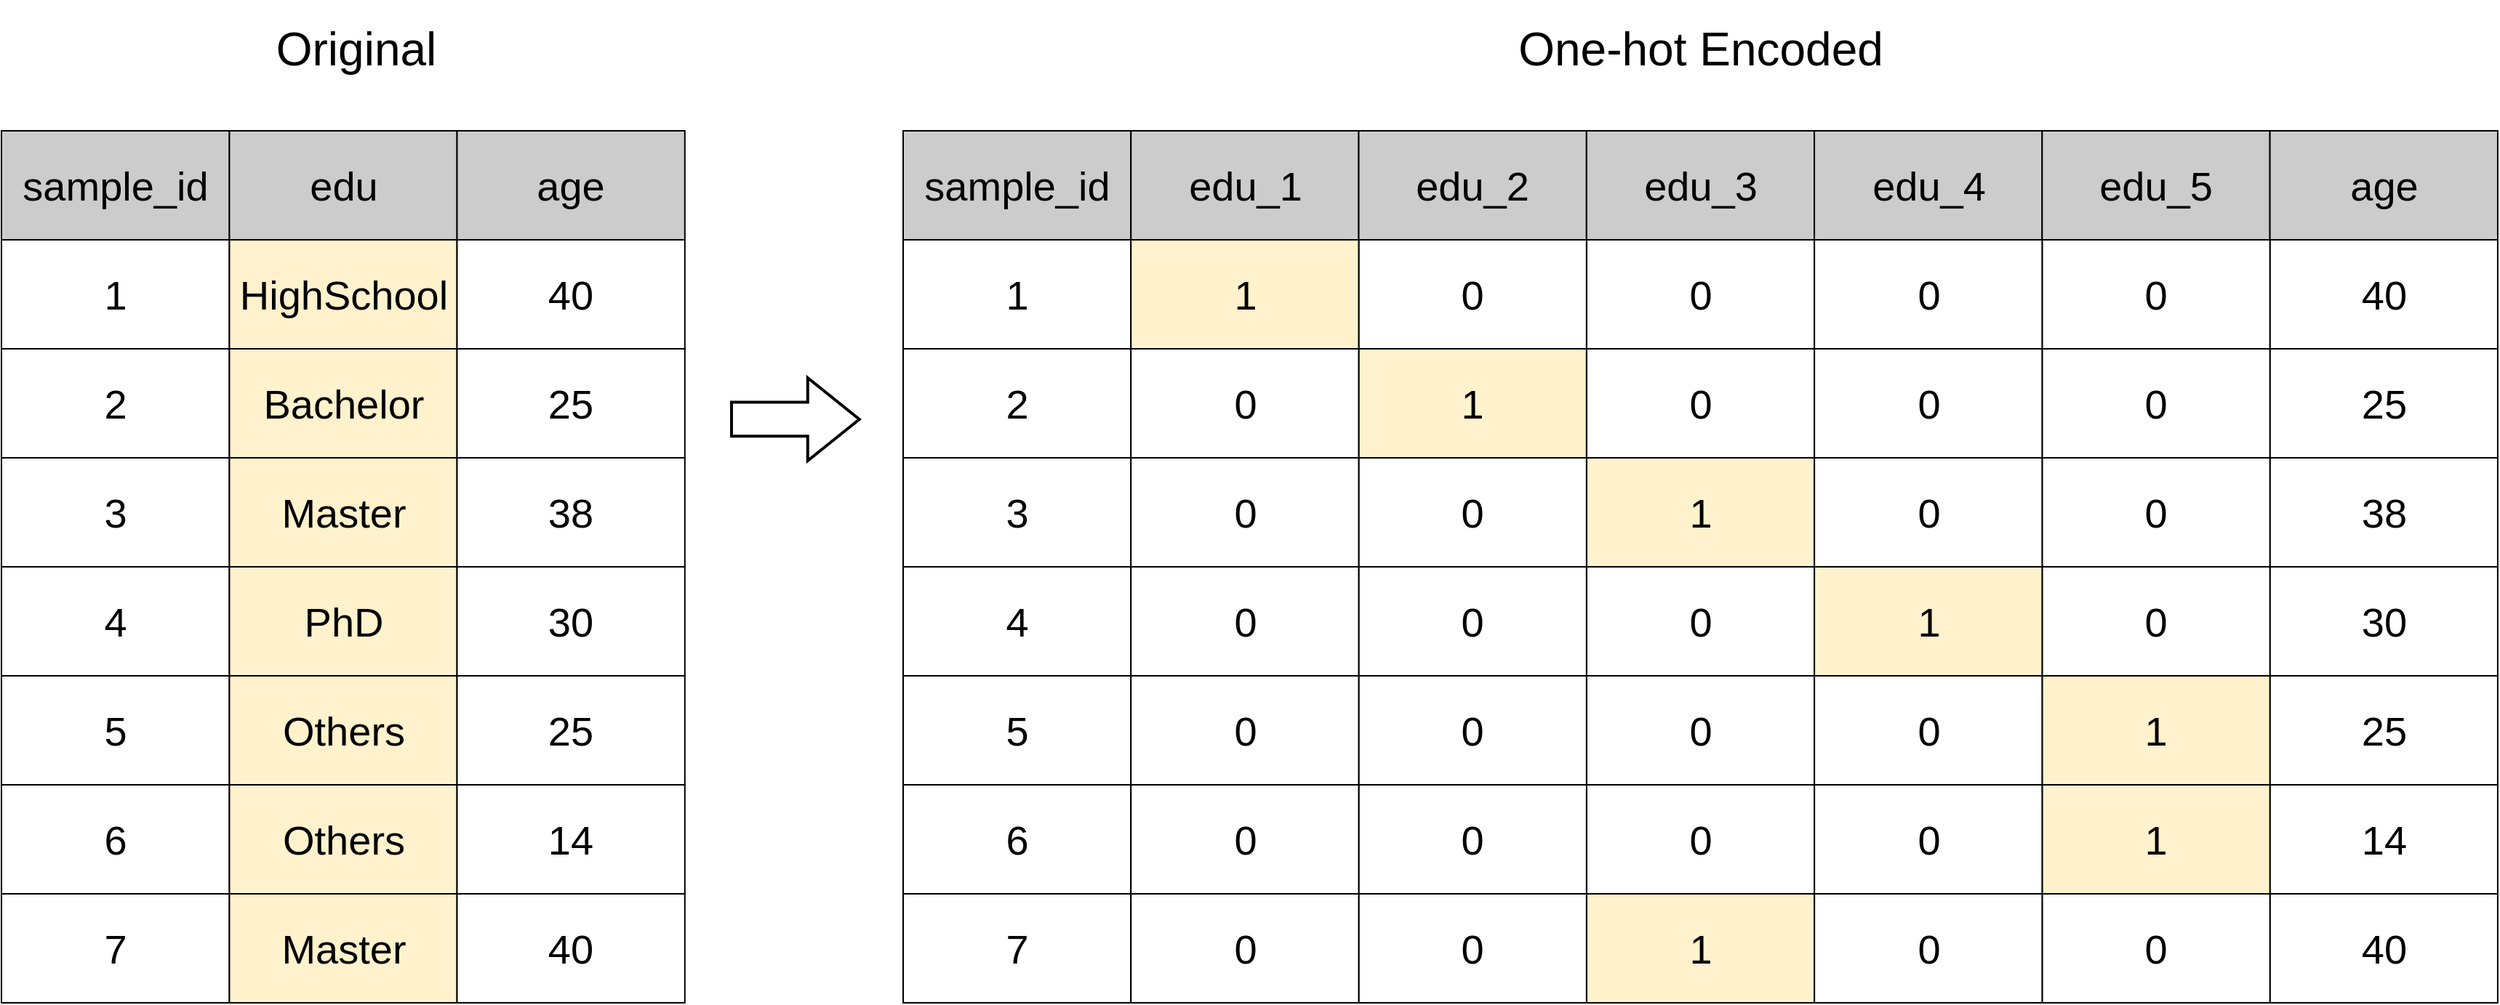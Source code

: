 <mxfile version="27.1.6">
  <diagram name="第 1 页" id="UjdoN_yO7u_s7miZdj-9">
    <mxGraphModel dx="2525" dy="1645" grid="1" gridSize="10" guides="1" tooltips="1" connect="1" arrows="1" fold="1" page="1" pageScale="1" pageWidth="827" pageHeight="1169" math="0" shadow="0">
      <root>
        <mxCell id="0" />
        <mxCell id="1" parent="0" />
        <mxCell id="mAtXb0K_o6JOtv1EFaET-74" value="One-hot Encoded" style="text;html=1;align=center;verticalAlign=middle;whiteSpace=wrap;rounded=0;fontSize=32;" parent="1" vertex="1">
          <mxGeometry x="1236.95" y="200" width="378.53" height="67.24" as="geometry" />
        </mxCell>
        <mxCell id="mAtXb0K_o6JOtv1EFaET-14" value="Original" style="text;html=1;align=center;verticalAlign=middle;whiteSpace=wrap;rounded=0;fontSize=32;" parent="1" vertex="1">
          <mxGeometry x="450" y="200" width="104.42" height="67.24" as="geometry" />
        </mxCell>
        <mxCell id="mAtXb0K_o6JOtv1EFaET-3" value="edu" style="rounded=0;whiteSpace=wrap;html=1;fontSize=28;fillColor=#CCCCCC;" parent="1" vertex="1">
          <mxGeometry x="414.635" y="290" width="156.635" height="75" as="geometry" />
        </mxCell>
        <mxCell id="mAtXb0K_o6JOtv1EFaET-9" value="HighSchool" style="rounded=0;whiteSpace=wrap;html=1;fontSize=28;fillColor=#FFF2CC;gradientColor=none;fillStyle=auto;" parent="1" vertex="1">
          <mxGeometry x="414.635" y="365.0" width="156.635" height="75" as="geometry" />
        </mxCell>
        <mxCell id="mAtXb0K_o6JOtv1EFaET-10" value="Bachelor" style="rounded=0;whiteSpace=wrap;html=1;fontSize=28;fillColor=#FFF2CC;gradientColor=none;fillStyle=auto;" parent="1" vertex="1">
          <mxGeometry x="414.635" y="440.0" width="156.635" height="75" as="geometry" />
        </mxCell>
        <mxCell id="mAtXb0K_o6JOtv1EFaET-11" value="Master" style="rounded=0;whiteSpace=wrap;html=1;fontSize=28;fillColor=#FFF2CC;gradientColor=none;fillStyle=auto;" parent="1" vertex="1">
          <mxGeometry x="414.635" y="515" width="156.635" height="75" as="geometry" />
        </mxCell>
        <mxCell id="mAtXb0K_o6JOtv1EFaET-12" value="PhD" style="rounded=0;whiteSpace=wrap;html=1;fontSize=28;fillColor=#FFF2CC;gradientColor=none;fillStyle=auto;" parent="1" vertex="1">
          <mxGeometry x="414.635" y="590" width="156.635" height="75" as="geometry" />
        </mxCell>
        <mxCell id="mAtXb0K_o6JOtv1EFaET-13" value="Others" style="rounded=0;whiteSpace=wrap;html=1;fontSize=28;fillColor=#FFF2CC;gradientColor=none;fillStyle=auto;" parent="1" vertex="1">
          <mxGeometry x="414.635" y="665" width="156.635" height="75" as="geometry" />
        </mxCell>
        <mxCell id="mAtXb0K_o6JOtv1EFaET-15" value="sample_id" style="rounded=0;whiteSpace=wrap;html=1;fontSize=28;fillColor=#CCCCCC;" parent="1" vertex="1">
          <mxGeometry x="258" y="290" width="156.635" height="75" as="geometry" />
        </mxCell>
        <mxCell id="mAtXb0K_o6JOtv1EFaET-16" value="1" style="rounded=0;whiteSpace=wrap;html=1;fontSize=28;fillColor=#FFFFFF;" parent="1" vertex="1">
          <mxGeometry x="258" y="365.0" width="156.635" height="75" as="geometry" />
        </mxCell>
        <mxCell id="mAtXb0K_o6JOtv1EFaET-17" value="2" style="rounded=0;whiteSpace=wrap;html=1;fontSize=28;fillColor=#FFFFFF;" parent="1" vertex="1">
          <mxGeometry x="258" y="440.0" width="156.635" height="75" as="geometry" />
        </mxCell>
        <mxCell id="mAtXb0K_o6JOtv1EFaET-18" value="3" style="rounded=0;whiteSpace=wrap;html=1;fontSize=28;fillColor=#FFFFFF;" parent="1" vertex="1">
          <mxGeometry x="258" y="515" width="156.635" height="75" as="geometry" />
        </mxCell>
        <mxCell id="mAtXb0K_o6JOtv1EFaET-19" value="4" style="rounded=0;whiteSpace=wrap;html=1;fontSize=28;fillColor=#FFFFFF;" parent="1" vertex="1">
          <mxGeometry x="258" y="590" width="156.635" height="75" as="geometry" />
        </mxCell>
        <mxCell id="mAtXb0K_o6JOtv1EFaET-20" value="5" style="rounded=0;whiteSpace=wrap;html=1;fontSize=28;fillColor=#FFFFFF;" parent="1" vertex="1">
          <mxGeometry x="258" y="665" width="156.635" height="75" as="geometry" />
        </mxCell>
        <mxCell id="mAtXb0K_o6JOtv1EFaET-21" value="age" style="rounded=0;whiteSpace=wrap;html=1;fontSize=28;fillColor=#CCCCCC;" parent="1" vertex="1">
          <mxGeometry x="571.269" y="290" width="156.635" height="75" as="geometry" />
        </mxCell>
        <mxCell id="mAtXb0K_o6JOtv1EFaET-22" value="40" style="rounded=0;whiteSpace=wrap;html=1;fontSize=28;fillColor=#FFFFFF;" parent="1" vertex="1">
          <mxGeometry x="571.269" y="365.0" width="156.635" height="75" as="geometry" />
        </mxCell>
        <mxCell id="mAtXb0K_o6JOtv1EFaET-23" value="25" style="rounded=0;whiteSpace=wrap;html=1;fontSize=28;fillColor=#FFFFFF;" parent="1" vertex="1">
          <mxGeometry x="571.269" y="440.0" width="156.635" height="75" as="geometry" />
        </mxCell>
        <mxCell id="mAtXb0K_o6JOtv1EFaET-24" value="38" style="rounded=0;whiteSpace=wrap;html=1;fontSize=28;fillColor=#FFFFFF;" parent="1" vertex="1">
          <mxGeometry x="571.269" y="515" width="156.635" height="75" as="geometry" />
        </mxCell>
        <mxCell id="mAtXb0K_o6JOtv1EFaET-25" value="30" style="rounded=0;whiteSpace=wrap;html=1;fontSize=28;fillColor=#FFFFFF;" parent="1" vertex="1">
          <mxGeometry x="571.269" y="590" width="156.635" height="75" as="geometry" />
        </mxCell>
        <mxCell id="mAtXb0K_o6JOtv1EFaET-26" value="25" style="rounded=0;whiteSpace=wrap;html=1;fontSize=28;fillColor=#FFFFFF;" parent="1" vertex="1">
          <mxGeometry x="571.269" y="665" width="156.635" height="75" as="geometry" />
        </mxCell>
        <mxCell id="mAtXb0K_o6JOtv1EFaET-27" value="sample_id" style="rounded=0;whiteSpace=wrap;html=1;fontSize=28;fillColor=#CCCCCC;" parent="1" vertex="1">
          <mxGeometry x="877.998" y="290" width="156.635" height="75" as="geometry" />
        </mxCell>
        <mxCell id="mAtXb0K_o6JOtv1EFaET-28" value="1" style="rounded=0;whiteSpace=wrap;html=1;fontSize=28;fillColor=#FFFFFF;" parent="1" vertex="1">
          <mxGeometry x="877.998" y="365.0" width="156.635" height="75" as="geometry" />
        </mxCell>
        <mxCell id="mAtXb0K_o6JOtv1EFaET-29" value="2" style="rounded=0;whiteSpace=wrap;html=1;fontSize=28;fillColor=#FFFFFF;" parent="1" vertex="1">
          <mxGeometry x="877.998" y="440.0" width="156.635" height="75" as="geometry" />
        </mxCell>
        <mxCell id="mAtXb0K_o6JOtv1EFaET-30" value="3" style="rounded=0;whiteSpace=wrap;html=1;fontSize=28;fillColor=#FFFFFF;" parent="1" vertex="1">
          <mxGeometry x="877.998" y="515" width="156.635" height="75" as="geometry" />
        </mxCell>
        <mxCell id="mAtXb0K_o6JOtv1EFaET-31" value="4" style="rounded=0;whiteSpace=wrap;html=1;fontSize=28;fillColor=#FFFFFF;" parent="1" vertex="1">
          <mxGeometry x="877.998" y="590" width="156.635" height="75" as="geometry" />
        </mxCell>
        <mxCell id="mAtXb0K_o6JOtv1EFaET-32" value="5" style="rounded=0;whiteSpace=wrap;html=1;fontSize=28;fillColor=#FFFFFF;" parent="1" vertex="1">
          <mxGeometry x="877.998" y="665" width="156.635" height="75" as="geometry" />
        </mxCell>
        <mxCell id="mAtXb0K_o6JOtv1EFaET-33" value="edu_1" style="rounded=0;whiteSpace=wrap;html=1;fontSize=28;fillColor=#CCCCCC;" parent="1" vertex="1">
          <mxGeometry x="1034.632" y="290" width="156.635" height="75" as="geometry" />
        </mxCell>
        <mxCell id="mAtXb0K_o6JOtv1EFaET-39" value="edu_2" style="rounded=0;whiteSpace=wrap;html=1;fontSize=28;fillColor=#CCCCCC;" parent="1" vertex="1">
          <mxGeometry x="1191.267" y="290" width="156.635" height="75" as="geometry" />
        </mxCell>
        <mxCell id="mAtXb0K_o6JOtv1EFaET-45" value="edu_3" style="rounded=0;whiteSpace=wrap;html=1;fontSize=28;fillColor=#CCCCCC;" parent="1" vertex="1">
          <mxGeometry x="1347.902" y="290" width="156.635" height="75" as="geometry" />
        </mxCell>
        <mxCell id="mAtXb0K_o6JOtv1EFaET-51" value="edu_4" style="rounded=0;whiteSpace=wrap;html=1;fontSize=28;fillColor=#CCCCCC;" parent="1" vertex="1">
          <mxGeometry x="1504.536" y="290" width="156.635" height="75" as="geometry" />
        </mxCell>
        <mxCell id="mAtXb0K_o6JOtv1EFaET-57" value="edu_5" style="rounded=0;whiteSpace=wrap;html=1;fontSize=28;fillColor=#CCCCCC;" parent="1" vertex="1">
          <mxGeometry x="1661.171" y="290" width="156.635" height="75" as="geometry" />
        </mxCell>
        <mxCell id="mAtXb0K_o6JOtv1EFaET-63" value="age" style="rounded=0;whiteSpace=wrap;html=1;fontSize=28;fillColor=#CCCCCC;" parent="1" vertex="1">
          <mxGeometry x="1817.805" y="290" width="156.635" height="75" as="geometry" />
        </mxCell>
        <mxCell id="mAtXb0K_o6JOtv1EFaET-64" value="40" style="rounded=0;whiteSpace=wrap;html=1;fontSize=28;fillColor=#FFFFFF;" parent="1" vertex="1">
          <mxGeometry x="1817.805" y="365.0" width="156.635" height="75" as="geometry" />
        </mxCell>
        <mxCell id="mAtXb0K_o6JOtv1EFaET-65" value="25" style="rounded=0;whiteSpace=wrap;html=1;fontSize=28;fillColor=#FFFFFF;" parent="1" vertex="1">
          <mxGeometry x="1817.805" y="440.0" width="156.635" height="75" as="geometry" />
        </mxCell>
        <mxCell id="mAtXb0K_o6JOtv1EFaET-66" value="38" style="rounded=0;whiteSpace=wrap;html=1;fontSize=28;fillColor=#FFFFFF;" parent="1" vertex="1">
          <mxGeometry x="1817.805" y="515" width="156.635" height="75" as="geometry" />
        </mxCell>
        <mxCell id="mAtXb0K_o6JOtv1EFaET-67" value="30" style="rounded=0;whiteSpace=wrap;html=1;fontSize=28;fillColor=#FFFFFF;" parent="1" vertex="1">
          <mxGeometry x="1817.805" y="590" width="156.635" height="75" as="geometry" />
        </mxCell>
        <mxCell id="mAtXb0K_o6JOtv1EFaET-68" value="25" style="rounded=0;whiteSpace=wrap;html=1;fontSize=28;fillColor=#FFFFFF;" parent="1" vertex="1">
          <mxGeometry x="1817.805" y="665" width="156.635" height="75" as="geometry" />
        </mxCell>
        <mxCell id="mAtXb0K_o6JOtv1EFaET-76" value="" style="html=1;shadow=0;dashed=0;align=center;verticalAlign=middle;shape=mxgraph.arrows2.arrow;dy=0.59;dx=35.5;notch=0;fontSize=28;strokeWidth=2;" parent="1" vertex="1">
          <mxGeometry x="760" y="460" width="87.88" height="56.98" as="geometry" />
        </mxCell>
        <mxCell id="fryXuzI_LnPp8cflEsmo-17" value="0" style="rounded=0;whiteSpace=wrap;html=1;fontSize=28;fillColor=#FFFFFF;" vertex="1" parent="1">
          <mxGeometry x="1661.17" y="365" width="156.635" height="75" as="geometry" />
        </mxCell>
        <mxCell id="fryXuzI_LnPp8cflEsmo-18" value="0" style="rounded=0;whiteSpace=wrap;html=1;fontSize=28;fillColor=#FFFFFF;" vertex="1" parent="1">
          <mxGeometry x="1661.17" y="440.0" width="156.635" height="75" as="geometry" />
        </mxCell>
        <mxCell id="fryXuzI_LnPp8cflEsmo-19" value="0" style="rounded=0;whiteSpace=wrap;html=1;fontSize=28;fillColor=#FFFFFF;" vertex="1" parent="1">
          <mxGeometry x="1661.17" y="515" width="156.635" height="75" as="geometry" />
        </mxCell>
        <mxCell id="fryXuzI_LnPp8cflEsmo-20" value="0" style="rounded=0;whiteSpace=wrap;html=1;fontSize=28;fillColor=#FFFFFF;" vertex="1" parent="1">
          <mxGeometry x="1661.17" y="590" width="156.635" height="75" as="geometry" />
        </mxCell>
        <mxCell id="fryXuzI_LnPp8cflEsmo-21" value="1" style="rounded=0;whiteSpace=wrap;html=1;fontSize=28;fillColor=#FFF2CC;" vertex="1" parent="1">
          <mxGeometry x="1661.17" y="665" width="156.635" height="75" as="geometry" />
        </mxCell>
        <mxCell id="fryXuzI_LnPp8cflEsmo-22" value="Others" style="rounded=0;whiteSpace=wrap;html=1;fontSize=28;fillColor=#FFF2CC;gradientColor=none;fillStyle=auto;" vertex="1" parent="1">
          <mxGeometry x="414.635" y="740" width="156.635" height="75" as="geometry" />
        </mxCell>
        <mxCell id="fryXuzI_LnPp8cflEsmo-23" value="6" style="rounded=0;whiteSpace=wrap;html=1;fontSize=28;fillColor=#FFFFFF;" vertex="1" parent="1">
          <mxGeometry x="258" y="740" width="156.635" height="75" as="geometry" />
        </mxCell>
        <mxCell id="fryXuzI_LnPp8cflEsmo-24" value="14" style="rounded=0;whiteSpace=wrap;html=1;fontSize=28;fillColor=#FFFFFF;" vertex="1" parent="1">
          <mxGeometry x="571.269" y="740" width="156.635" height="75" as="geometry" />
        </mxCell>
        <mxCell id="fryXuzI_LnPp8cflEsmo-25" value="Master" style="rounded=0;whiteSpace=wrap;html=1;fontSize=28;fillColor=#FFF2CC;gradientColor=none;fillStyle=auto;" vertex="1" parent="1">
          <mxGeometry x="414.635" y="815" width="156.635" height="75" as="geometry" />
        </mxCell>
        <mxCell id="fryXuzI_LnPp8cflEsmo-26" value="7" style="rounded=0;whiteSpace=wrap;html=1;fontSize=28;fillColor=#FFFFFF;" vertex="1" parent="1">
          <mxGeometry x="258" y="815" width="156.635" height="75" as="geometry" />
        </mxCell>
        <mxCell id="fryXuzI_LnPp8cflEsmo-27" value="40" style="rounded=0;whiteSpace=wrap;html=1;fontSize=28;fillColor=#FFFFFF;" vertex="1" parent="1">
          <mxGeometry x="571.269" y="815" width="156.635" height="75" as="geometry" />
        </mxCell>
        <mxCell id="fryXuzI_LnPp8cflEsmo-28" value="6" style="rounded=0;whiteSpace=wrap;html=1;fontSize=28;fillColor=#FFFFFF;" vertex="1" parent="1">
          <mxGeometry x="878" y="740" width="156.635" height="75" as="geometry" />
        </mxCell>
        <mxCell id="fryXuzI_LnPp8cflEsmo-29" value="7" style="rounded=0;whiteSpace=wrap;html=1;fontSize=28;fillColor=#FFFFFF;" vertex="1" parent="1">
          <mxGeometry x="878" y="815" width="156.635" height="75" as="geometry" />
        </mxCell>
        <mxCell id="fryXuzI_LnPp8cflEsmo-30" value="14" style="rounded=0;whiteSpace=wrap;html=1;fontSize=28;fillColor=#FFFFFF;" vertex="1" parent="1">
          <mxGeometry x="1817.81" y="740" width="156.635" height="75" as="geometry" />
        </mxCell>
        <mxCell id="fryXuzI_LnPp8cflEsmo-31" value="40" style="rounded=0;whiteSpace=wrap;html=1;fontSize=28;fillColor=#FFFFFF;" vertex="1" parent="1">
          <mxGeometry x="1817.81" y="815" width="156.635" height="75" as="geometry" />
        </mxCell>
        <mxCell id="fryXuzI_LnPp8cflEsmo-32" value="1" style="rounded=0;whiteSpace=wrap;html=1;fontSize=28;fillColor=#FFF2CC;" vertex="1" parent="1">
          <mxGeometry x="1661.18" y="740" width="156.635" height="75" as="geometry" />
        </mxCell>
        <mxCell id="fryXuzI_LnPp8cflEsmo-33" value="0" style="rounded=0;whiteSpace=wrap;html=1;fontSize=28;fillColor=#FFFFFF;" vertex="1" parent="1">
          <mxGeometry x="1661.18" y="815" width="156.635" height="75" as="geometry" />
        </mxCell>
        <mxCell id="fryXuzI_LnPp8cflEsmo-34" value="0" style="rounded=0;whiteSpace=wrap;html=1;fontSize=28;fillColor=#FFFFFF;" vertex="1" parent="1">
          <mxGeometry x="1504.54" y="365" width="156.635" height="75" as="geometry" />
        </mxCell>
        <mxCell id="fryXuzI_LnPp8cflEsmo-35" value="0" style="rounded=0;whiteSpace=wrap;html=1;fontSize=28;fillColor=#FFFFFF;" vertex="1" parent="1">
          <mxGeometry x="1504.54" y="440.0" width="156.635" height="75" as="geometry" />
        </mxCell>
        <mxCell id="fryXuzI_LnPp8cflEsmo-36" value="0" style="rounded=0;whiteSpace=wrap;html=1;fontSize=28;fillColor=#FFFFFF;" vertex="1" parent="1">
          <mxGeometry x="1504.54" y="515" width="156.635" height="75" as="geometry" />
        </mxCell>
        <mxCell id="fryXuzI_LnPp8cflEsmo-37" value="1" style="rounded=0;whiteSpace=wrap;html=1;fontSize=28;fillColor=#FFF2CC;" vertex="1" parent="1">
          <mxGeometry x="1504.54" y="590" width="156.635" height="75" as="geometry" />
        </mxCell>
        <mxCell id="fryXuzI_LnPp8cflEsmo-38" value="0" style="rounded=0;whiteSpace=wrap;html=1;fontSize=28;fillColor=#FFFFFF;" vertex="1" parent="1">
          <mxGeometry x="1504.54" y="665" width="156.635" height="75" as="geometry" />
        </mxCell>
        <mxCell id="fryXuzI_LnPp8cflEsmo-39" value="0" style="rounded=0;whiteSpace=wrap;html=1;fontSize=28;fillColor=#FFFFFF;" vertex="1" parent="1">
          <mxGeometry x="1504.55" y="740" width="156.635" height="75" as="geometry" />
        </mxCell>
        <mxCell id="fryXuzI_LnPp8cflEsmo-40" value="0" style="rounded=0;whiteSpace=wrap;html=1;fontSize=28;fillColor=#FFFFFF;" vertex="1" parent="1">
          <mxGeometry x="1504.55" y="815" width="156.635" height="75" as="geometry" />
        </mxCell>
        <mxCell id="fryXuzI_LnPp8cflEsmo-41" value="0" style="rounded=0;whiteSpace=wrap;html=1;fontSize=28;fillColor=#FFFFFF;" vertex="1" parent="1">
          <mxGeometry x="1347.9" y="365" width="156.635" height="75" as="geometry" />
        </mxCell>
        <mxCell id="fryXuzI_LnPp8cflEsmo-42" value="0" style="rounded=0;whiteSpace=wrap;html=1;fontSize=28;fillColor=#FFFFFF;" vertex="1" parent="1">
          <mxGeometry x="1347.9" y="440.0" width="156.635" height="75" as="geometry" />
        </mxCell>
        <mxCell id="fryXuzI_LnPp8cflEsmo-43" value="1" style="rounded=0;whiteSpace=wrap;html=1;fontSize=28;fillColor=#FFF2CC;" vertex="1" parent="1">
          <mxGeometry x="1347.9" y="515" width="156.635" height="75" as="geometry" />
        </mxCell>
        <mxCell id="fryXuzI_LnPp8cflEsmo-44" value="0" style="rounded=0;whiteSpace=wrap;html=1;fontSize=28;fillColor=#FFFFFF;" vertex="1" parent="1">
          <mxGeometry x="1347.9" y="590" width="156.635" height="75" as="geometry" />
        </mxCell>
        <mxCell id="fryXuzI_LnPp8cflEsmo-45" value="0" style="rounded=0;whiteSpace=wrap;html=1;fontSize=28;fillColor=#FFFFFF;" vertex="1" parent="1">
          <mxGeometry x="1347.9" y="665" width="156.635" height="75" as="geometry" />
        </mxCell>
        <mxCell id="fryXuzI_LnPp8cflEsmo-46" value="0" style="rounded=0;whiteSpace=wrap;html=1;fontSize=28;fillColor=#FFFFFF;" vertex="1" parent="1">
          <mxGeometry x="1347.91" y="740" width="156.635" height="75" as="geometry" />
        </mxCell>
        <mxCell id="fryXuzI_LnPp8cflEsmo-47" value="1" style="rounded=0;whiteSpace=wrap;html=1;fontSize=28;fillColor=#FFF2CC;" vertex="1" parent="1">
          <mxGeometry x="1347.91" y="815" width="156.635" height="75" as="geometry" />
        </mxCell>
        <mxCell id="fryXuzI_LnPp8cflEsmo-48" value="0" style="rounded=0;whiteSpace=wrap;html=1;fontSize=28;fillColor=#FFFFFF;" vertex="1" parent="1">
          <mxGeometry x="1191.26" y="365" width="156.635" height="75" as="geometry" />
        </mxCell>
        <mxCell id="fryXuzI_LnPp8cflEsmo-49" value="1" style="rounded=0;whiteSpace=wrap;html=1;fontSize=28;fillColor=#FFF2CC;" vertex="1" parent="1">
          <mxGeometry x="1191.26" y="440.0" width="156.635" height="75" as="geometry" />
        </mxCell>
        <mxCell id="fryXuzI_LnPp8cflEsmo-50" value="0" style="rounded=0;whiteSpace=wrap;html=1;fontSize=28;fillColor=#FFFFFF;" vertex="1" parent="1">
          <mxGeometry x="1191.26" y="515" width="156.635" height="75" as="geometry" />
        </mxCell>
        <mxCell id="fryXuzI_LnPp8cflEsmo-51" value="0" style="rounded=0;whiteSpace=wrap;html=1;fontSize=28;fillColor=#FFFFFF;" vertex="1" parent="1">
          <mxGeometry x="1191.26" y="590" width="156.635" height="75" as="geometry" />
        </mxCell>
        <mxCell id="fryXuzI_LnPp8cflEsmo-52" value="0" style="rounded=0;whiteSpace=wrap;html=1;fontSize=28;fillColor=#FFFFFF;" vertex="1" parent="1">
          <mxGeometry x="1191.26" y="665" width="156.635" height="75" as="geometry" />
        </mxCell>
        <mxCell id="fryXuzI_LnPp8cflEsmo-53" value="0" style="rounded=0;whiteSpace=wrap;html=1;fontSize=28;fillColor=#FFFFFF;" vertex="1" parent="1">
          <mxGeometry x="1191.27" y="740" width="156.635" height="75" as="geometry" />
        </mxCell>
        <mxCell id="fryXuzI_LnPp8cflEsmo-54" value="0" style="rounded=0;whiteSpace=wrap;html=1;fontSize=28;fillColor=#FFFFFF;" vertex="1" parent="1">
          <mxGeometry x="1191.27" y="815" width="156.635" height="75" as="geometry" />
        </mxCell>
        <mxCell id="fryXuzI_LnPp8cflEsmo-55" value="1" style="rounded=0;whiteSpace=wrap;html=1;fontSize=28;fillColor=#FFF2CC;" vertex="1" parent="1">
          <mxGeometry x="1034.62" y="365" width="156.635" height="75" as="geometry" />
        </mxCell>
        <mxCell id="fryXuzI_LnPp8cflEsmo-56" value="0" style="rounded=0;whiteSpace=wrap;html=1;fontSize=28;fillColor=#FFFFFF;" vertex="1" parent="1">
          <mxGeometry x="1034.62" y="440.0" width="156.635" height="75" as="geometry" />
        </mxCell>
        <mxCell id="fryXuzI_LnPp8cflEsmo-57" value="0" style="rounded=0;whiteSpace=wrap;html=1;fontSize=28;fillColor=#FFFFFF;" vertex="1" parent="1">
          <mxGeometry x="1034.62" y="515" width="156.635" height="75" as="geometry" />
        </mxCell>
        <mxCell id="fryXuzI_LnPp8cflEsmo-58" value="0" style="rounded=0;whiteSpace=wrap;html=1;fontSize=28;fillColor=#FFFFFF;" vertex="1" parent="1">
          <mxGeometry x="1034.62" y="590" width="156.635" height="75" as="geometry" />
        </mxCell>
        <mxCell id="fryXuzI_LnPp8cflEsmo-59" value="0" style="rounded=0;whiteSpace=wrap;html=1;fontSize=28;fillColor=#FFFFFF;" vertex="1" parent="1">
          <mxGeometry x="1034.62" y="665" width="156.635" height="75" as="geometry" />
        </mxCell>
        <mxCell id="fryXuzI_LnPp8cflEsmo-60" value="0" style="rounded=0;whiteSpace=wrap;html=1;fontSize=28;fillColor=#FFFFFF;" vertex="1" parent="1">
          <mxGeometry x="1034.63" y="740" width="156.635" height="75" as="geometry" />
        </mxCell>
        <mxCell id="fryXuzI_LnPp8cflEsmo-61" value="0" style="rounded=0;whiteSpace=wrap;html=1;fontSize=28;fillColor=#FFFFFF;" vertex="1" parent="1">
          <mxGeometry x="1034.63" y="815" width="156.635" height="75" as="geometry" />
        </mxCell>
      </root>
    </mxGraphModel>
  </diagram>
</mxfile>
